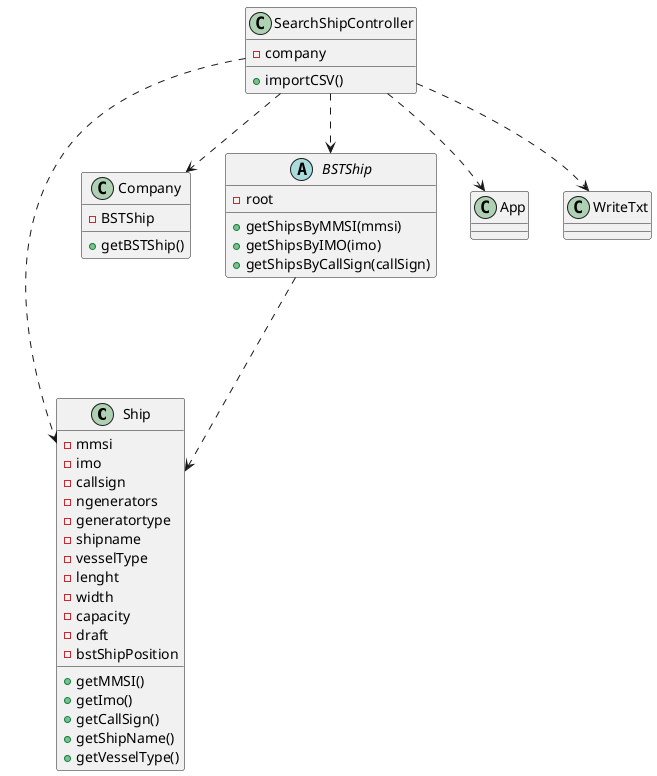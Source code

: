 @startuml

class Ship{
-mmsi
-imo
-callsign
-ngenerators
-generatortype
-shipname
-vesselType
-lenght
-width
-capacity
-draft
-bstShipPosition
+getMMSI()
+getImo()
+getCallSign()
+getShipName()
+getVesselType()
}

class Company{
-BSTShip
+getBSTShip()
}

abstract BSTShip{
-root
+getShipsByMMSI(mmsi)
+getShipsByIMO(imo)
+getShipsByCallSign(callSign)
}

class SearchShipController{
-company
+importCSV()
}


SearchShipController..>App
SearchShipController..>Company
SearchShipController..>BSTShip
SearchShipController..>Ship
SearchShipController..>WriteTxt

BSTShip ...>Ship

@enduml